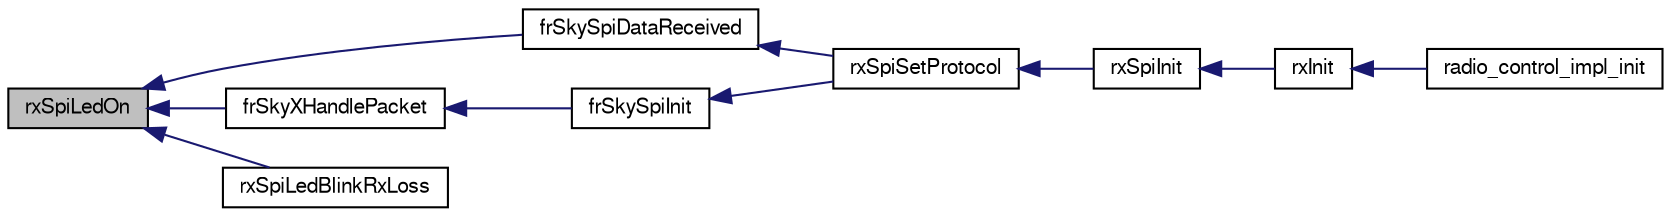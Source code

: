 digraph "rxSpiLedOn"
{
  edge [fontname="FreeSans",fontsize="10",labelfontname="FreeSans",labelfontsize="10"];
  node [fontname="FreeSans",fontsize="10",shape=record];
  rankdir="LR";
  Node1 [label="rxSpiLedOn",height=0.2,width=0.4,color="black", fillcolor="grey75", style="filled", fontcolor="black"];
  Node1 -> Node2 [dir="back",color="midnightblue",fontsize="10",style="solid",fontname="FreeSans"];
  Node2 [label="frSkySpiDataReceived",height=0.2,width=0.4,color="black", fillcolor="white", style="filled",URL="$cc2500__frsky__shared_8c.html#a16e7d002b9f1b3db1d847d1e757eb243"];
  Node2 -> Node3 [dir="back",color="midnightblue",fontsize="10",style="solid",fontname="FreeSans"];
  Node3 [label="rxSpiSetProtocol",height=0.2,width=0.4,color="black", fillcolor="white", style="filled",URL="$cc2500__rx__spi_8c.html#a3d2e6ea2ec7d87bc2067c0fd06ecc5c0"];
  Node3 -> Node4 [dir="back",color="midnightblue",fontsize="10",style="solid",fontname="FreeSans"];
  Node4 [label="rxSpiInit",height=0.2,width=0.4,color="black", fillcolor="white", style="filled",URL="$cc2500__rx__spi_8h.html#a69c86568ea4d5d0b6b27d470946083c5"];
  Node4 -> Node5 [dir="back",color="midnightblue",fontsize="10",style="solid",fontname="FreeSans"];
  Node5 [label="rxInit",height=0.2,width=0.4,color="black", fillcolor="white", style="filled",URL="$cc2500__rx_8h.html#a2b22f66cf63b1438ff45127b7674d1a9",tooltip="!TODO remove this extern, only needed once for channelCount "];
  Node5 -> Node6 [dir="back",color="midnightblue",fontsize="10",style="solid",fontname="FreeSans"];
  Node6 [label="radio_control_impl_init",height=0.2,width=0.4,color="black", fillcolor="white", style="filled",URL="$cc2500__paparazzi_8c.html#a6ba4bebf68f7ff39f4569dfe3b1f2832"];
  Node1 -> Node7 [dir="back",color="midnightblue",fontsize="10",style="solid",fontname="FreeSans"];
  Node7 [label="frSkyXHandlePacket",height=0.2,width=0.4,color="black", fillcolor="white", style="filled",URL="$cc2500__frsky__x_8h.html#a90776c7143b1e75512e9bf975aca774e"];
  Node7 -> Node8 [dir="back",color="midnightblue",fontsize="10",style="solid",fontname="FreeSans"];
  Node8 [label="frSkySpiInit",height=0.2,width=0.4,color="black", fillcolor="white", style="filled",URL="$cc2500__frsky__shared_8c.html#ae9a644b9be932a275c8b3c77fd33f0f9"];
  Node8 -> Node3 [dir="back",color="midnightblue",fontsize="10",style="solid",fontname="FreeSans"];
  Node1 -> Node9 [dir="back",color="midnightblue",fontsize="10",style="solid",fontname="FreeSans"];
  Node9 [label="rxSpiLedBlinkRxLoss",height=0.2,width=0.4,color="black", fillcolor="white", style="filled",URL="$cc2500__rx__spi__common_8h.html#a7c09498825f037994460f9767eadef82"];
}
